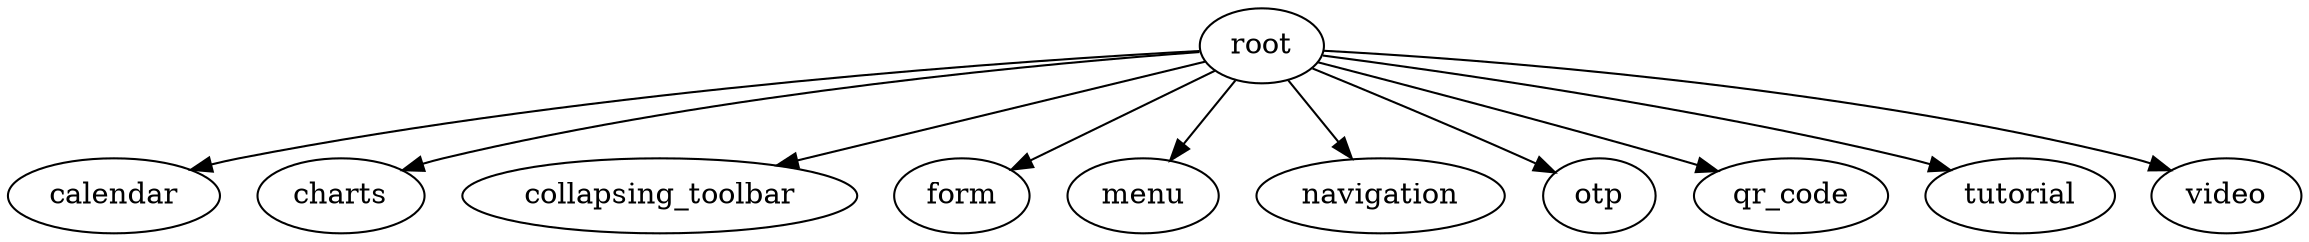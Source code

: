digraph {
calendar
charts
collapsing_toolbar
form
menu
navigation
otp
qr_code
root
tutorial
video
root -> calendar
root -> charts
root -> collapsing_toolbar
root -> form
root -> menu
root -> navigation
root -> otp
root -> qr_code
root -> tutorial
root -> video
}
